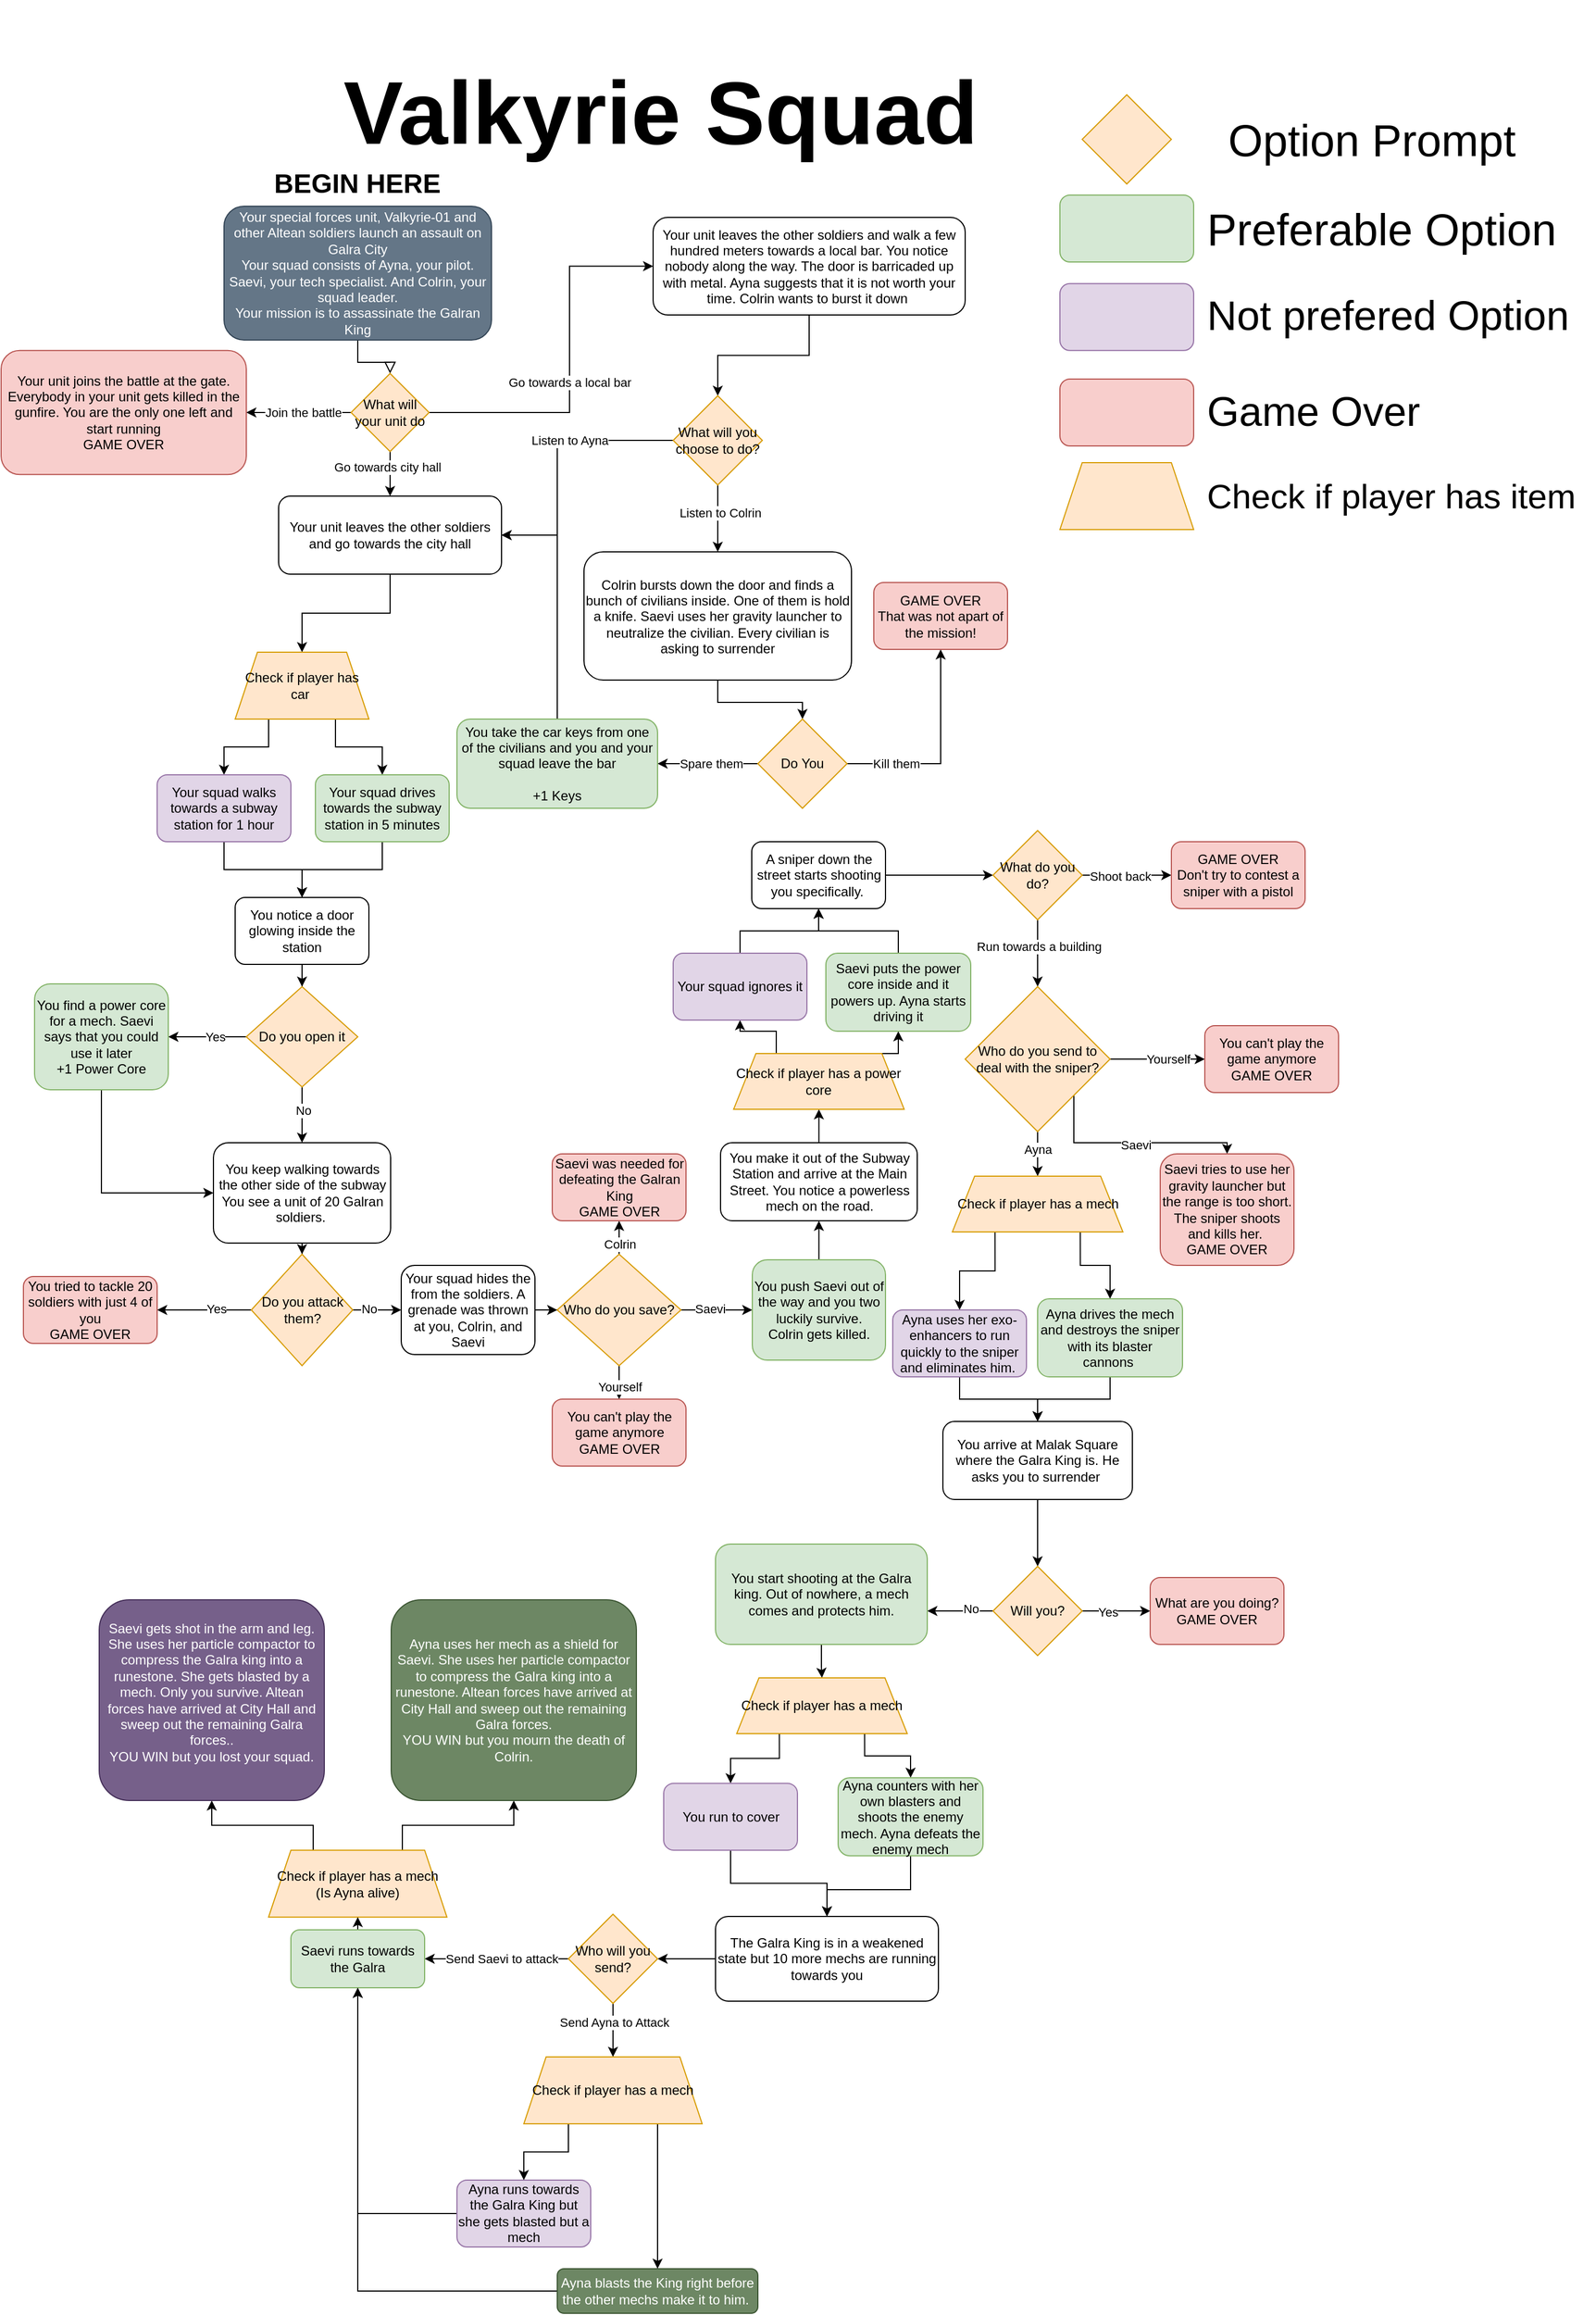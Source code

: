 <mxfile version="20.8.5" type="github">
  <diagram id="C5RBs43oDa-KdzZeNtuy" name="Page-1">
    <mxGraphModel dx="3585" dy="2015" grid="1" gridSize="10" guides="1" tooltips="1" connect="1" arrows="1" fold="1" page="1" pageScale="1" pageWidth="827" pageHeight="1169" math="0" shadow="0">
      <root>
        <mxCell id="WIyWlLk6GJQsqaUBKTNV-0" />
        <mxCell id="WIyWlLk6GJQsqaUBKTNV-1" parent="WIyWlLk6GJQsqaUBKTNV-0" />
        <mxCell id="WIyWlLk6GJQsqaUBKTNV-2" value="" style="rounded=0;html=1;jettySize=auto;orthogonalLoop=1;fontSize=11;endArrow=block;endFill=0;endSize=8;strokeWidth=1;shadow=0;labelBackgroundColor=none;edgeStyle=orthogonalEdgeStyle;entryX=0.5;entryY=0;entryDx=0;entryDy=0;fontFamily=Helvetica;" parent="WIyWlLk6GJQsqaUBKTNV-1" source="WIyWlLk6GJQsqaUBKTNV-3" target="IDLOLrMMdAUWFybHLYys-1" edge="1">
          <mxGeometry relative="1" as="geometry">
            <mxPoint x="529" y="340" as="targetPoint" />
          </mxGeometry>
        </mxCell>
        <mxCell id="WIyWlLk6GJQsqaUBKTNV-3" value="Your special forces unit, Valkyrie-01 and other Altean soldiers launch an assault on Galra City&lt;br&gt;Your squad consists of Ayna, your pilot. Saevi, your tech specialist. And Colrin, your squad leader.&lt;br&gt;Your mission is to assassinate the Galran King" style="rounded=1;whiteSpace=wrap;html=1;fontSize=12;glass=0;strokeWidth=1;shadow=0;fillColor=#647687;strokeColor=#314354;fontColor=#ffffff;fontFamily=Helvetica;" parent="WIyWlLk6GJQsqaUBKTNV-1" vertex="1">
          <mxGeometry x="420" y="190" width="240" height="120" as="geometry" />
        </mxCell>
        <mxCell id="IDLOLrMMdAUWFybHLYys-2" style="edgeStyle=orthogonalEdgeStyle;rounded=0;orthogonalLoop=1;jettySize=auto;html=1;exitX=1;exitY=0.5;exitDx=0;exitDy=0;entryX=0;entryY=0.5;entryDx=0;entryDy=0;fontFamily=Helvetica;" parent="WIyWlLk6GJQsqaUBKTNV-1" source="IDLOLrMMdAUWFybHLYys-1" target="IDLOLrMMdAUWFybHLYys-7" edge="1">
          <mxGeometry relative="1" as="geometry">
            <mxPoint x="659" y="375.143" as="targetPoint" />
            <Array as="points">
              <mxPoint x="730" y="375" />
              <mxPoint x="730" y="244" />
            </Array>
          </mxGeometry>
        </mxCell>
        <mxCell id="IDLOLrMMdAUWFybHLYys-10" value="Go towards a local bar" style="edgeLabel;html=1;align=center;verticalAlign=middle;resizable=0;points=[];fontFamily=Helvetica;" parent="IDLOLrMMdAUWFybHLYys-2" vertex="1" connectable="0">
          <mxGeometry x="0.15" relative="1" as="geometry">
            <mxPoint y="38" as="offset" />
          </mxGeometry>
        </mxCell>
        <mxCell id="IDLOLrMMdAUWFybHLYys-3" style="edgeStyle=orthogonalEdgeStyle;rounded=0;orthogonalLoop=1;jettySize=auto;html=1;exitX=0;exitY=0.5;exitDx=0;exitDy=0;entryX=1;entryY=0.5;entryDx=0;entryDy=0;fontFamily=Helvetica;" parent="WIyWlLk6GJQsqaUBKTNV-1" source="IDLOLrMMdAUWFybHLYys-1" target="IDLOLrMMdAUWFybHLYys-5" edge="1">
          <mxGeometry relative="1" as="geometry">
            <mxPoint x="489" y="375.143" as="targetPoint" />
          </mxGeometry>
        </mxCell>
        <mxCell id="IDLOLrMMdAUWFybHLYys-6" value="Join the battle" style="edgeLabel;html=1;align=center;verticalAlign=middle;resizable=0;points=[];fontFamily=Helvetica;" parent="IDLOLrMMdAUWFybHLYys-3" vertex="1" connectable="0">
          <mxGeometry x="-0.199" y="-1" relative="1" as="geometry">
            <mxPoint x="-6" y="1" as="offset" />
          </mxGeometry>
        </mxCell>
        <mxCell id="IDLOLrMMdAUWFybHLYys-4" style="edgeStyle=orthogonalEdgeStyle;rounded=0;orthogonalLoop=1;jettySize=auto;html=1;exitX=0.5;exitY=1;exitDx=0;exitDy=0;fontFamily=Helvetica;" parent="WIyWlLk6GJQsqaUBKTNV-1" source="IDLOLrMMdAUWFybHLYys-1" target="IDLOLrMMdAUWFybHLYys-12" edge="1">
          <mxGeometry relative="1" as="geometry">
            <mxPoint x="569" y="530" as="targetPoint" />
          </mxGeometry>
        </mxCell>
        <mxCell id="IDLOLrMMdAUWFybHLYys-11" value="Go towards city hall&amp;nbsp;" style="edgeLabel;html=1;align=center;verticalAlign=middle;resizable=0;points=[];fontFamily=Helvetica;" parent="IDLOLrMMdAUWFybHLYys-4" vertex="1" connectable="0">
          <mxGeometry x="-0.31" y="-1" relative="1" as="geometry">
            <mxPoint as="offset" />
          </mxGeometry>
        </mxCell>
        <mxCell id="IDLOLrMMdAUWFybHLYys-1" value="What will your unit do" style="rhombus;whiteSpace=wrap;html=1;fillColor=#ffe6cc;strokeColor=#d79b00;fontFamily=Helvetica;" parent="WIyWlLk6GJQsqaUBKTNV-1" vertex="1">
          <mxGeometry x="534" y="340" width="70" height="70" as="geometry" />
        </mxCell>
        <mxCell id="IDLOLrMMdAUWFybHLYys-5" value="Your unit joins the battle at the gate.&lt;br&gt;Everybody in your unit gets killed in the gunfire. You are the only one left and start running&lt;br&gt;GAME OVER" style="rounded=1;whiteSpace=wrap;html=1;fillColor=#f8cecc;strokeColor=#b85450;fontFamily=Helvetica;" parent="WIyWlLk6GJQsqaUBKTNV-1" vertex="1">
          <mxGeometry x="220" y="319.38" width="220" height="111.25" as="geometry" />
        </mxCell>
        <mxCell id="IDLOLrMMdAUWFybHLYys-13" style="edgeStyle=orthogonalEdgeStyle;rounded=0;orthogonalLoop=1;jettySize=auto;html=1;entryX=0.5;entryY=0;entryDx=0;entryDy=0;fontFamily=Helvetica;" parent="WIyWlLk6GJQsqaUBKTNV-1" source="IDLOLrMMdAUWFybHLYys-7" target="IDLOLrMMdAUWFybHLYys-14" edge="1">
          <mxGeometry relative="1" as="geometry">
            <mxPoint x="969" y="510" as="targetPoint" />
          </mxGeometry>
        </mxCell>
        <mxCell id="IDLOLrMMdAUWFybHLYys-7" value="&lt;div style=&quot;&quot;&gt;&lt;span style=&quot;background-color: initial;&quot;&gt;Your unit leaves the other soldiers and walk a few hundred meters towards a local bar. You notice nobody along the way. The door is barricaded up with metal. Ayna suggests that it is not worth your time. Colrin wants to burst it down&amp;nbsp;&lt;/span&gt;&lt;/div&gt;" style="rounded=1;whiteSpace=wrap;html=1;align=center;fontFamily=Helvetica;" parent="WIyWlLk6GJQsqaUBKTNV-1" vertex="1">
          <mxGeometry x="805" y="200" width="280" height="87.5" as="geometry" />
        </mxCell>
        <mxCell id="HjOibPXFbDp2mijpg2Rm-12" style="edgeStyle=orthogonalEdgeStyle;rounded=0;orthogonalLoop=1;jettySize=auto;html=1;entryX=0.5;entryY=0;entryDx=0;entryDy=0;fontFamily=Helvetica;" parent="WIyWlLk6GJQsqaUBKTNV-1" source="IDLOLrMMdAUWFybHLYys-12" target="HjOibPXFbDp2mijpg2Rm-14" edge="1">
          <mxGeometry relative="1" as="geometry">
            <mxPoint x="509" y="580" as="targetPoint" />
          </mxGeometry>
        </mxCell>
        <mxCell id="IDLOLrMMdAUWFybHLYys-12" value="Your unit leaves the other soldiers and go towards the city hall" style="rounded=1;whiteSpace=wrap;html=1;fontFamily=Helvetica;" parent="WIyWlLk6GJQsqaUBKTNV-1" vertex="1">
          <mxGeometry x="469" y="450" width="200" height="70" as="geometry" />
        </mxCell>
        <mxCell id="IDLOLrMMdAUWFybHLYys-16" style="edgeStyle=orthogonalEdgeStyle;rounded=0;orthogonalLoop=1;jettySize=auto;html=1;entryX=1;entryY=0.5;entryDx=0;entryDy=0;fontFamily=Helvetica;" parent="WIyWlLk6GJQsqaUBKTNV-1" source="IDLOLrMMdAUWFybHLYys-14" target="IDLOLrMMdAUWFybHLYys-12" edge="1">
          <mxGeometry relative="1" as="geometry">
            <Array as="points">
              <mxPoint x="719" y="400" />
              <mxPoint x="719" y="485" />
            </Array>
          </mxGeometry>
        </mxCell>
        <mxCell id="IDLOLrMMdAUWFybHLYys-17" value="Listen to Ayna" style="edgeLabel;html=1;align=center;verticalAlign=middle;resizable=0;points=[];fontFamily=Helvetica;" parent="IDLOLrMMdAUWFybHLYys-16" vertex="1" connectable="0">
          <mxGeometry x="-0.22" relative="1" as="geometry">
            <mxPoint as="offset" />
          </mxGeometry>
        </mxCell>
        <mxCell id="IDLOLrMMdAUWFybHLYys-19" style="edgeStyle=orthogonalEdgeStyle;rounded=0;orthogonalLoop=1;jettySize=auto;html=1;fontFamily=Helvetica;" parent="WIyWlLk6GJQsqaUBKTNV-1" source="IDLOLrMMdAUWFybHLYys-14" target="IDLOLrMMdAUWFybHLYys-18" edge="1">
          <mxGeometry relative="1" as="geometry" />
        </mxCell>
        <mxCell id="IDLOLrMMdAUWFybHLYys-20" value="Listen to Colrin" style="edgeLabel;html=1;align=center;verticalAlign=middle;resizable=0;points=[];fontFamily=Helvetica;" parent="IDLOLrMMdAUWFybHLYys-19" vertex="1" connectable="0">
          <mxGeometry x="-0.178" y="2" relative="1" as="geometry">
            <mxPoint as="offset" />
          </mxGeometry>
        </mxCell>
        <mxCell id="IDLOLrMMdAUWFybHLYys-14" value="What will you choose to do?" style="rhombus;whiteSpace=wrap;html=1;fillColor=#ffe6cc;strokeColor=#d79b00;fontFamily=Helvetica;" parent="WIyWlLk6GJQsqaUBKTNV-1" vertex="1">
          <mxGeometry x="823" y="360" width="80" height="80" as="geometry" />
        </mxCell>
        <mxCell id="HjOibPXFbDp2mijpg2Rm-0" style="edgeStyle=orthogonalEdgeStyle;rounded=0;orthogonalLoop=1;jettySize=auto;html=1;fontFamily=Helvetica;" parent="WIyWlLk6GJQsqaUBKTNV-1" source="IDLOLrMMdAUWFybHLYys-18" target="HjOibPXFbDp2mijpg2Rm-1" edge="1">
          <mxGeometry relative="1" as="geometry">
            <mxPoint x="863" y="680" as="targetPoint" />
            <Array as="points" />
          </mxGeometry>
        </mxCell>
        <mxCell id="IDLOLrMMdAUWFybHLYys-18" value="Colrin bursts down the door and finds a bunch of civilians inside. One of them is hold a knife. Saevi uses her gravity launcher to neutralize the civilian. Every civilian is asking to surrender" style="rounded=1;whiteSpace=wrap;html=1;fontFamily=Helvetica;" parent="WIyWlLk6GJQsqaUBKTNV-1" vertex="1">
          <mxGeometry x="743" y="500" width="240" height="115" as="geometry" />
        </mxCell>
        <mxCell id="HjOibPXFbDp2mijpg2Rm-5" value="" style="edgeStyle=orthogonalEdgeStyle;rounded=0;orthogonalLoop=1;jettySize=auto;html=1;fontFamily=Helvetica;" parent="WIyWlLk6GJQsqaUBKTNV-1" source="HjOibPXFbDp2mijpg2Rm-1" target="HjOibPXFbDp2mijpg2Rm-4" edge="1">
          <mxGeometry relative="1" as="geometry" />
        </mxCell>
        <mxCell id="HjOibPXFbDp2mijpg2Rm-6" value="Kill them" style="edgeLabel;html=1;align=center;verticalAlign=middle;resizable=0;points=[];fontFamily=Helvetica;" parent="HjOibPXFbDp2mijpg2Rm-5" vertex="1" connectable="0">
          <mxGeometry x="-0.325" y="-2" relative="1" as="geometry">
            <mxPoint x="-19" y="-2" as="offset" />
          </mxGeometry>
        </mxCell>
        <mxCell id="HjOibPXFbDp2mijpg2Rm-8" value="" style="edgeStyle=orthogonalEdgeStyle;rounded=0;orthogonalLoop=1;jettySize=auto;html=1;fontFamily=Helvetica;" parent="WIyWlLk6GJQsqaUBKTNV-1" source="HjOibPXFbDp2mijpg2Rm-1" target="HjOibPXFbDp2mijpg2Rm-7" edge="1">
          <mxGeometry relative="1" as="geometry" />
        </mxCell>
        <mxCell id="HjOibPXFbDp2mijpg2Rm-9" value="Spare them" style="edgeLabel;html=1;align=center;verticalAlign=middle;resizable=0;points=[];fontFamily=Helvetica;" parent="HjOibPXFbDp2mijpg2Rm-8" vertex="1" connectable="0">
          <mxGeometry x="0.355" y="1" relative="1" as="geometry">
            <mxPoint x="19" y="-1" as="offset" />
          </mxGeometry>
        </mxCell>
        <mxCell id="HjOibPXFbDp2mijpg2Rm-1" value="Do You" style="rhombus;whiteSpace=wrap;html=1;fillColor=#ffe6cc;strokeColor=#d79b00;fontFamily=Helvetica;" parent="WIyWlLk6GJQsqaUBKTNV-1" vertex="1">
          <mxGeometry x="899" y="650" width="80" height="80" as="geometry" />
        </mxCell>
        <mxCell id="HjOibPXFbDp2mijpg2Rm-4" value="GAME OVER&lt;br&gt;That was not apart of the mission!" style="rounded=1;whiteSpace=wrap;html=1;fillColor=#f8cecc;strokeColor=#b85450;fontFamily=Helvetica;" parent="WIyWlLk6GJQsqaUBKTNV-1" vertex="1">
          <mxGeometry x="1003" y="527.5" width="120" height="60" as="geometry" />
        </mxCell>
        <mxCell id="HjOibPXFbDp2mijpg2Rm-10" style="edgeStyle=orthogonalEdgeStyle;rounded=0;orthogonalLoop=1;jettySize=auto;html=1;entryX=1;entryY=0.5;entryDx=0;entryDy=0;fontFamily=Helvetica;" parent="WIyWlLk6GJQsqaUBKTNV-1" source="HjOibPXFbDp2mijpg2Rm-7" target="IDLOLrMMdAUWFybHLYys-12" edge="1">
          <mxGeometry relative="1" as="geometry">
            <mxPoint x="689" y="560" as="targetPoint" />
          </mxGeometry>
        </mxCell>
        <mxCell id="HjOibPXFbDp2mijpg2Rm-7" value="You take the car keys from one of the civilians and you and your squad leave the bar&lt;br&gt;&lt;br&gt;+1 Keys" style="rounded=1;whiteSpace=wrap;html=1;fillColor=#d5e8d4;strokeColor=#82b366;fontFamily=Helvetica;" parent="WIyWlLk6GJQsqaUBKTNV-1" vertex="1">
          <mxGeometry x="629" y="650" width="180" height="80" as="geometry" />
        </mxCell>
        <mxCell id="HjOibPXFbDp2mijpg2Rm-16" style="edgeStyle=orthogonalEdgeStyle;rounded=0;orthogonalLoop=1;jettySize=auto;html=1;entryX=0.5;entryY=0;entryDx=0;entryDy=0;exitX=0.75;exitY=1;exitDx=0;exitDy=0;fontFamily=Helvetica;" parent="WIyWlLk6GJQsqaUBKTNV-1" source="HjOibPXFbDp2mijpg2Rm-14" target="HjOibPXFbDp2mijpg2Rm-20" edge="1">
          <mxGeometry relative="1" as="geometry">
            <mxPoint x="600" y="610" as="targetPoint" />
          </mxGeometry>
        </mxCell>
        <mxCell id="HjOibPXFbDp2mijpg2Rm-21" style="edgeStyle=orthogonalEdgeStyle;rounded=0;orthogonalLoop=1;jettySize=auto;html=1;exitX=0.25;exitY=1;exitDx=0;exitDy=0;entryX=0.5;entryY=0;entryDx=0;entryDy=0;fontFamily=Helvetica;" parent="WIyWlLk6GJQsqaUBKTNV-1" source="HjOibPXFbDp2mijpg2Rm-14" target="HjOibPXFbDp2mijpg2Rm-19" edge="1">
          <mxGeometry relative="1" as="geometry" />
        </mxCell>
        <mxCell id="HjOibPXFbDp2mijpg2Rm-14" value="Check if player has car&amp;nbsp;" style="shape=trapezoid;perimeter=trapezoidPerimeter;whiteSpace=wrap;html=1;fixedSize=1;fillColor=#ffe6cc;strokeColor=#d79b00;fontFamily=Helvetica;" parent="WIyWlLk6GJQsqaUBKTNV-1" vertex="1">
          <mxGeometry x="430" y="590" width="120" height="60" as="geometry" />
        </mxCell>
        <mxCell id="HjOibPXFbDp2mijpg2Rm-26" style="edgeStyle=orthogonalEdgeStyle;rounded=0;orthogonalLoop=1;jettySize=auto;html=1;fontFamily=Helvetica;" parent="WIyWlLk6GJQsqaUBKTNV-1" source="HjOibPXFbDp2mijpg2Rm-19" target="HjOibPXFbDp2mijpg2Rm-22" edge="1">
          <mxGeometry relative="1" as="geometry" />
        </mxCell>
        <mxCell id="HjOibPXFbDp2mijpg2Rm-19" value="Your squad walks towards a subway station for 1 hour" style="rounded=1;whiteSpace=wrap;html=1;fillColor=#e1d5e7;strokeColor=#9673a6;fontFamily=Helvetica;" parent="WIyWlLk6GJQsqaUBKTNV-1" vertex="1">
          <mxGeometry x="360" y="700" width="120" height="60" as="geometry" />
        </mxCell>
        <mxCell id="HjOibPXFbDp2mijpg2Rm-23" style="edgeStyle=orthogonalEdgeStyle;rounded=0;orthogonalLoop=1;jettySize=auto;html=1;entryX=0.5;entryY=0;entryDx=0;entryDy=0;fontFamily=Helvetica;" parent="WIyWlLk6GJQsqaUBKTNV-1" source="HjOibPXFbDp2mijpg2Rm-20" target="HjOibPXFbDp2mijpg2Rm-22" edge="1">
          <mxGeometry relative="1" as="geometry" />
        </mxCell>
        <mxCell id="HjOibPXFbDp2mijpg2Rm-20" value="Your squad drives towards the subway station in 5 minutes" style="rounded=1;whiteSpace=wrap;html=1;fillColor=#d5e8d4;strokeColor=#82b366;fontFamily=Helvetica;" parent="WIyWlLk6GJQsqaUBKTNV-1" vertex="1">
          <mxGeometry x="502" y="700" width="120" height="60" as="geometry" />
        </mxCell>
        <mxCell id="HjOibPXFbDp2mijpg2Rm-30" style="edgeStyle=orthogonalEdgeStyle;rounded=0;orthogonalLoop=1;jettySize=auto;html=1;entryX=0.5;entryY=0;entryDx=0;entryDy=0;fontFamily=Helvetica;" parent="WIyWlLk6GJQsqaUBKTNV-1" source="HjOibPXFbDp2mijpg2Rm-22" target="HjOibPXFbDp2mijpg2Rm-29" edge="1">
          <mxGeometry relative="1" as="geometry" />
        </mxCell>
        <mxCell id="HjOibPXFbDp2mijpg2Rm-22" value="You notice a door glowing inside the station" style="rounded=1;whiteSpace=wrap;html=1;fontFamily=Helvetica;" parent="WIyWlLk6GJQsqaUBKTNV-1" vertex="1">
          <mxGeometry x="430" y="810" width="120" height="60" as="geometry" />
        </mxCell>
        <mxCell id="HjOibPXFbDp2mijpg2Rm-32" value="" style="edgeStyle=orthogonalEdgeStyle;rounded=0;orthogonalLoop=1;jettySize=auto;html=1;fontFamily=Helvetica;" parent="WIyWlLk6GJQsqaUBKTNV-1" source="HjOibPXFbDp2mijpg2Rm-29" target="HjOibPXFbDp2mijpg2Rm-31" edge="1">
          <mxGeometry relative="1" as="geometry" />
        </mxCell>
        <mxCell id="HjOibPXFbDp2mijpg2Rm-36" value="Yes" style="edgeLabel;html=1;align=center;verticalAlign=middle;resizable=0;points=[];fontFamily=Helvetica;" parent="HjOibPXFbDp2mijpg2Rm-32" vertex="1" connectable="0">
          <mxGeometry x="-0.182" relative="1" as="geometry">
            <mxPoint as="offset" />
          </mxGeometry>
        </mxCell>
        <mxCell id="HjOibPXFbDp2mijpg2Rm-34" value="" style="edgeStyle=orthogonalEdgeStyle;rounded=0;orthogonalLoop=1;jettySize=auto;html=1;fontFamily=Helvetica;" parent="WIyWlLk6GJQsqaUBKTNV-1" source="HjOibPXFbDp2mijpg2Rm-29" target="HjOibPXFbDp2mijpg2Rm-33" edge="1">
          <mxGeometry relative="1" as="geometry" />
        </mxCell>
        <mxCell id="HjOibPXFbDp2mijpg2Rm-35" value="No" style="edgeLabel;html=1;align=center;verticalAlign=middle;resizable=0;points=[];fontFamily=Helvetica;" parent="HjOibPXFbDp2mijpg2Rm-34" vertex="1" connectable="0">
          <mxGeometry x="-0.171" y="1" relative="1" as="geometry">
            <mxPoint as="offset" />
          </mxGeometry>
        </mxCell>
        <mxCell id="HjOibPXFbDp2mijpg2Rm-29" value="Do you open it" style="rhombus;whiteSpace=wrap;html=1;fillColor=#ffe6cc;strokeColor=#d79b00;fontFamily=Helvetica;" parent="WIyWlLk6GJQsqaUBKTNV-1" vertex="1">
          <mxGeometry x="440" y="890" width="100" height="90" as="geometry" />
        </mxCell>
        <mxCell id="HjOibPXFbDp2mijpg2Rm-38" style="edgeStyle=orthogonalEdgeStyle;rounded=0;orthogonalLoop=1;jettySize=auto;html=1;exitX=0.5;exitY=1;exitDx=0;exitDy=0;entryX=0;entryY=0.5;entryDx=0;entryDy=0;fontFamily=Helvetica;" parent="WIyWlLk6GJQsqaUBKTNV-1" source="HjOibPXFbDp2mijpg2Rm-31" target="HjOibPXFbDp2mijpg2Rm-33" edge="1">
          <mxGeometry relative="1" as="geometry" />
        </mxCell>
        <mxCell id="HjOibPXFbDp2mijpg2Rm-31" value="You find a power core for a mech. Saevi says that you could use it later&lt;br&gt;+1 Power Core" style="rounded=1;whiteSpace=wrap;html=1;fillColor=#d5e8d4;strokeColor=#82b366;fontFamily=Helvetica;" parent="WIyWlLk6GJQsqaUBKTNV-1" vertex="1">
          <mxGeometry x="250" y="887.5" width="120" height="95" as="geometry" />
        </mxCell>
        <mxCell id="HjOibPXFbDp2mijpg2Rm-41" style="edgeStyle=orthogonalEdgeStyle;rounded=0;orthogonalLoop=1;jettySize=auto;html=1;fontFamily=Helvetica;" parent="WIyWlLk6GJQsqaUBKTNV-1" source="HjOibPXFbDp2mijpg2Rm-33" target="HjOibPXFbDp2mijpg2Rm-40" edge="1">
          <mxGeometry relative="1" as="geometry" />
        </mxCell>
        <mxCell id="HjOibPXFbDp2mijpg2Rm-33" value="You keep walking towards the other side of the subway&lt;br&gt;You see a unit of 20 Galran soldiers.&amp;nbsp;" style="rounded=1;whiteSpace=wrap;html=1;fontFamily=Helvetica;" parent="WIyWlLk6GJQsqaUBKTNV-1" vertex="1">
          <mxGeometry x="410.5" y="1030" width="159" height="90" as="geometry" />
        </mxCell>
        <mxCell id="HjOibPXFbDp2mijpg2Rm-44" style="edgeStyle=orthogonalEdgeStyle;rounded=0;orthogonalLoop=1;jettySize=auto;html=1;exitX=0;exitY=0.5;exitDx=0;exitDy=0;entryX=1;entryY=0.5;entryDx=0;entryDy=0;fontFamily=Helvetica;" parent="WIyWlLk6GJQsqaUBKTNV-1" source="HjOibPXFbDp2mijpg2Rm-40" target="HjOibPXFbDp2mijpg2Rm-43" edge="1">
          <mxGeometry relative="1" as="geometry" />
        </mxCell>
        <mxCell id="HjOibPXFbDp2mijpg2Rm-49" value="Yes" style="edgeLabel;html=1;align=center;verticalAlign=middle;resizable=0;points=[];fontFamily=Helvetica;" parent="HjOibPXFbDp2mijpg2Rm-44" vertex="1" connectable="0">
          <mxGeometry x="-0.25" y="-1" relative="1" as="geometry">
            <mxPoint as="offset" />
          </mxGeometry>
        </mxCell>
        <mxCell id="HjOibPXFbDp2mijpg2Rm-52" style="edgeStyle=orthogonalEdgeStyle;rounded=0;orthogonalLoop=1;jettySize=auto;html=1;exitX=1;exitY=0.5;exitDx=0;exitDy=0;entryX=0;entryY=0.5;entryDx=0;entryDy=0;fontFamily=Helvetica;" parent="WIyWlLk6GJQsqaUBKTNV-1" source="HjOibPXFbDp2mijpg2Rm-40" target="HjOibPXFbDp2mijpg2Rm-45" edge="1">
          <mxGeometry relative="1" as="geometry" />
        </mxCell>
        <mxCell id="HjOibPXFbDp2mijpg2Rm-53" value="No" style="edgeLabel;html=1;align=center;verticalAlign=middle;resizable=0;points=[];fontFamily=Helvetica;" parent="HjOibPXFbDp2mijpg2Rm-52" vertex="1" connectable="0">
          <mxGeometry x="-0.338" y="1" relative="1" as="geometry">
            <mxPoint as="offset" />
          </mxGeometry>
        </mxCell>
        <mxCell id="HjOibPXFbDp2mijpg2Rm-40" value="Do you attack them?" style="rhombus;whiteSpace=wrap;html=1;fillColor=#ffe6cc;strokeColor=#d79b00;fontFamily=Helvetica;" parent="WIyWlLk6GJQsqaUBKTNV-1" vertex="1">
          <mxGeometry x="444.5" y="1130" width="91" height="100" as="geometry" />
        </mxCell>
        <mxCell id="HjOibPXFbDp2mijpg2Rm-43" value="You tried to tackle 20 soldiers with just 4 of you&lt;br&gt;GAME OVER" style="rounded=1;whiteSpace=wrap;html=1;fillColor=#f8cecc;strokeColor=#b85450;fontFamily=Helvetica;" parent="WIyWlLk6GJQsqaUBKTNV-1" vertex="1">
          <mxGeometry x="240" y="1150" width="120" height="60" as="geometry" />
        </mxCell>
        <mxCell id="HjOibPXFbDp2mijpg2Rm-55" style="edgeStyle=orthogonalEdgeStyle;rounded=0;orthogonalLoop=1;jettySize=auto;html=1;entryX=0;entryY=0.5;entryDx=0;entryDy=0;fontFamily=Helvetica;" parent="WIyWlLk6GJQsqaUBKTNV-1" source="HjOibPXFbDp2mijpg2Rm-45" target="HjOibPXFbDp2mijpg2Rm-54" edge="1">
          <mxGeometry relative="1" as="geometry" />
        </mxCell>
        <mxCell id="HjOibPXFbDp2mijpg2Rm-45" value="Your squad hides the from the soldiers. A grenade was thrown at you, Colrin, and Saevi" style="rounded=1;whiteSpace=wrap;html=1;fontFamily=Helvetica;" parent="WIyWlLk6GJQsqaUBKTNV-1" vertex="1">
          <mxGeometry x="579" y="1140" width="120" height="80" as="geometry" />
        </mxCell>
        <mxCell id="HjOibPXFbDp2mijpg2Rm-57" value="" style="edgeStyle=orthogonalEdgeStyle;rounded=0;orthogonalLoop=1;jettySize=auto;html=1;fontFamily=Helvetica;" parent="WIyWlLk6GJQsqaUBKTNV-1" source="HjOibPXFbDp2mijpg2Rm-54" target="HjOibPXFbDp2mijpg2Rm-56" edge="1">
          <mxGeometry relative="1" as="geometry" />
        </mxCell>
        <mxCell id="HjOibPXFbDp2mijpg2Rm-63" value="Colrin" style="edgeLabel;html=1;align=center;verticalAlign=middle;resizable=0;points=[];fontFamily=Helvetica;" parent="HjOibPXFbDp2mijpg2Rm-57" vertex="1" connectable="0">
          <mxGeometry x="-0.181" relative="1" as="geometry">
            <mxPoint y="10" as="offset" />
          </mxGeometry>
        </mxCell>
        <mxCell id="HjOibPXFbDp2mijpg2Rm-59" value="" style="edgeStyle=orthogonalEdgeStyle;rounded=0;orthogonalLoop=1;jettySize=auto;html=1;fontFamily=Helvetica;" parent="WIyWlLk6GJQsqaUBKTNV-1" source="HjOibPXFbDp2mijpg2Rm-54" target="HjOibPXFbDp2mijpg2Rm-58" edge="1">
          <mxGeometry relative="1" as="geometry" />
        </mxCell>
        <mxCell id="HjOibPXFbDp2mijpg2Rm-64" value="Saevi" style="edgeLabel;html=1;align=center;verticalAlign=middle;resizable=0;points=[];fontFamily=Helvetica;" parent="HjOibPXFbDp2mijpg2Rm-59" vertex="1" connectable="0">
          <mxGeometry x="-0.207" y="1" relative="1" as="geometry">
            <mxPoint as="offset" />
          </mxGeometry>
        </mxCell>
        <mxCell id="HjOibPXFbDp2mijpg2Rm-61" value="" style="edgeStyle=orthogonalEdgeStyle;rounded=0;orthogonalLoop=1;jettySize=auto;html=1;fontFamily=Helvetica;" parent="WIyWlLk6GJQsqaUBKTNV-1" source="HjOibPXFbDp2mijpg2Rm-54" target="HjOibPXFbDp2mijpg2Rm-60" edge="1">
          <mxGeometry relative="1" as="geometry" />
        </mxCell>
        <mxCell id="HjOibPXFbDp2mijpg2Rm-62" value="Yourself" style="edgeLabel;html=1;align=center;verticalAlign=middle;resizable=0;points=[];fontFamily=Helvetica;" parent="HjOibPXFbDp2mijpg2Rm-61" vertex="1" connectable="0">
          <mxGeometry x="-0.135" relative="1" as="geometry">
            <mxPoint as="offset" />
          </mxGeometry>
        </mxCell>
        <mxCell id="HjOibPXFbDp2mijpg2Rm-54" value="Who do you save?" style="rhombus;whiteSpace=wrap;html=1;fillColor=#ffe6cc;strokeColor=#d79b00;fontFamily=Helvetica;" parent="WIyWlLk6GJQsqaUBKTNV-1" vertex="1">
          <mxGeometry x="719" y="1130" width="111" height="100" as="geometry" />
        </mxCell>
        <mxCell id="HjOibPXFbDp2mijpg2Rm-56" value="Saevi was needed for defeating the Galran King&lt;br&gt;GAME OVER" style="rounded=1;whiteSpace=wrap;html=1;fillColor=#f8cecc;strokeColor=#b85450;fontFamily=Helvetica;" parent="WIyWlLk6GJQsqaUBKTNV-1" vertex="1">
          <mxGeometry x="714.5" y="1040" width="120" height="60" as="geometry" />
        </mxCell>
        <mxCell id="HjOibPXFbDp2mijpg2Rm-67" value="" style="edgeStyle=orthogonalEdgeStyle;rounded=0;orthogonalLoop=1;jettySize=auto;html=1;fontFamily=Helvetica;" parent="WIyWlLk6GJQsqaUBKTNV-1" source="HjOibPXFbDp2mijpg2Rm-58" target="HjOibPXFbDp2mijpg2Rm-66" edge="1">
          <mxGeometry relative="1" as="geometry" />
        </mxCell>
        <mxCell id="HjOibPXFbDp2mijpg2Rm-58" value="You push Saevi out of the way and you two luckily survive.&lt;br&gt;Colrin gets killed." style="rounded=1;whiteSpace=wrap;html=1;fillColor=#d5e8d4;strokeColor=#82b366;fontFamily=Helvetica;" parent="WIyWlLk6GJQsqaUBKTNV-1" vertex="1">
          <mxGeometry x="894" y="1135" width="119.5" height="90" as="geometry" />
        </mxCell>
        <mxCell id="HjOibPXFbDp2mijpg2Rm-60" value="You can&#39;t play the game anymore&lt;br&gt;GAME OVER" style="rounded=1;whiteSpace=wrap;html=1;fillColor=#f8cecc;strokeColor=#b85450;fontFamily=Helvetica;" parent="WIyWlLk6GJQsqaUBKTNV-1" vertex="1">
          <mxGeometry x="714.5" y="1260" width="120" height="60" as="geometry" />
        </mxCell>
        <mxCell id="HjOibPXFbDp2mijpg2Rm-69" value="" style="edgeStyle=orthogonalEdgeStyle;rounded=0;orthogonalLoop=1;jettySize=auto;html=1;entryX=0.5;entryY=1;entryDx=0;entryDy=0;fontFamily=Helvetica;" parent="WIyWlLk6GJQsqaUBKTNV-1" source="HjOibPXFbDp2mijpg2Rm-66" target="HjOibPXFbDp2mijpg2Rm-70" edge="1">
          <mxGeometry relative="1" as="geometry">
            <mxPoint x="953.5" y="960" as="targetPoint" />
          </mxGeometry>
        </mxCell>
        <mxCell id="HjOibPXFbDp2mijpg2Rm-66" value="You make it out of the Subway Station and arrive at the Main Street. You notice a powerless mech on the road." style="whiteSpace=wrap;html=1;rounded=1;fontFamily=Helvetica;" parent="WIyWlLk6GJQsqaUBKTNV-1" vertex="1">
          <mxGeometry x="865.5" y="1030" width="176.5" height="70" as="geometry" />
        </mxCell>
        <mxCell id="HjOibPXFbDp2mijpg2Rm-73" style="edgeStyle=orthogonalEdgeStyle;rounded=0;orthogonalLoop=1;jettySize=auto;html=1;exitX=0.25;exitY=0;exitDx=0;exitDy=0;entryX=0.5;entryY=1;entryDx=0;entryDy=0;fontFamily=Helvetica;" parent="WIyWlLk6GJQsqaUBKTNV-1" source="HjOibPXFbDp2mijpg2Rm-70" target="HjOibPXFbDp2mijpg2Rm-71" edge="1">
          <mxGeometry relative="1" as="geometry" />
        </mxCell>
        <mxCell id="HjOibPXFbDp2mijpg2Rm-74" style="edgeStyle=orthogonalEdgeStyle;rounded=0;orthogonalLoop=1;jettySize=auto;html=1;exitX=0.75;exitY=0;exitDx=0;exitDy=0;entryX=0.5;entryY=1;entryDx=0;entryDy=0;fontFamily=Helvetica;" parent="WIyWlLk6GJQsqaUBKTNV-1" source="HjOibPXFbDp2mijpg2Rm-70" target="HjOibPXFbDp2mijpg2Rm-72" edge="1">
          <mxGeometry relative="1" as="geometry" />
        </mxCell>
        <mxCell id="HjOibPXFbDp2mijpg2Rm-70" value="Check if player has a power core" style="shape=trapezoid;perimeter=trapezoidPerimeter;whiteSpace=wrap;html=1;fixedSize=1;fillColor=#ffe6cc;strokeColor=#d79b00;fontFamily=Helvetica;" parent="WIyWlLk6GJQsqaUBKTNV-1" vertex="1">
          <mxGeometry x="877.25" y="950" width="153" height="50" as="geometry" />
        </mxCell>
        <mxCell id="HjOibPXFbDp2mijpg2Rm-77" style="edgeStyle=orthogonalEdgeStyle;rounded=0;orthogonalLoop=1;jettySize=auto;html=1;exitX=0.5;exitY=0;exitDx=0;exitDy=0;entryX=0.5;entryY=1;entryDx=0;entryDy=0;fontFamily=Helvetica;" parent="WIyWlLk6GJQsqaUBKTNV-1" source="HjOibPXFbDp2mijpg2Rm-71" target="HjOibPXFbDp2mijpg2Rm-75" edge="1">
          <mxGeometry relative="1" as="geometry" />
        </mxCell>
        <mxCell id="HjOibPXFbDp2mijpg2Rm-71" value="Your squad ignores it" style="rounded=1;whiteSpace=wrap;html=1;fillColor=#e1d5e7;strokeColor=#9673a6;fontFamily=Helvetica;" parent="WIyWlLk6GJQsqaUBKTNV-1" vertex="1">
          <mxGeometry x="823" y="860" width="120" height="60" as="geometry" />
        </mxCell>
        <mxCell id="HjOibPXFbDp2mijpg2Rm-76" style="edgeStyle=orthogonalEdgeStyle;rounded=0;orthogonalLoop=1;jettySize=auto;html=1;exitX=0.5;exitY=0;exitDx=0;exitDy=0;fontFamily=Helvetica;" parent="WIyWlLk6GJQsqaUBKTNV-1" source="HjOibPXFbDp2mijpg2Rm-72" target="HjOibPXFbDp2mijpg2Rm-75" edge="1">
          <mxGeometry relative="1" as="geometry" />
        </mxCell>
        <mxCell id="HjOibPXFbDp2mijpg2Rm-72" value="Saevi puts the power core inside and it powers up. Ayna starts driving it" style="rounded=1;whiteSpace=wrap;html=1;fillColor=#d5e8d4;strokeColor=#82b366;fontFamily=Helvetica;" parent="WIyWlLk6GJQsqaUBKTNV-1" vertex="1">
          <mxGeometry x="960" y="860" width="130" height="70" as="geometry" />
        </mxCell>
        <mxCell id="HjOibPXFbDp2mijpg2Rm-78" style="edgeStyle=orthogonalEdgeStyle;rounded=0;orthogonalLoop=1;jettySize=auto;html=1;entryX=0;entryY=0.5;entryDx=0;entryDy=0;fontFamily=Helvetica;" parent="WIyWlLk6GJQsqaUBKTNV-1" source="HjOibPXFbDp2mijpg2Rm-75" target="HjOibPXFbDp2mijpg2Rm-79" edge="1">
          <mxGeometry relative="1" as="geometry">
            <mxPoint x="1100" y="790" as="targetPoint" />
          </mxGeometry>
        </mxCell>
        <mxCell id="HjOibPXFbDp2mijpg2Rm-75" value="A sniper down the street starts shooting you specifically.&amp;nbsp;" style="rounded=1;whiteSpace=wrap;html=1;fontFamily=Helvetica;" parent="WIyWlLk6GJQsqaUBKTNV-1" vertex="1">
          <mxGeometry x="893.5" y="760" width="120" height="60" as="geometry" />
        </mxCell>
        <mxCell id="HjOibPXFbDp2mijpg2Rm-84" value="" style="edgeStyle=orthogonalEdgeStyle;rounded=0;orthogonalLoop=1;jettySize=auto;html=1;entryX=0.5;entryY=0;entryDx=0;entryDy=0;fontFamily=Helvetica;" parent="WIyWlLk6GJQsqaUBKTNV-1" source="HjOibPXFbDp2mijpg2Rm-79" target="HjOibPXFbDp2mijpg2Rm-86" edge="1">
          <mxGeometry relative="1" as="geometry">
            <mxPoint x="1280.03" y="870" as="targetPoint" />
          </mxGeometry>
        </mxCell>
        <mxCell id="HjOibPXFbDp2mijpg2Rm-85" value="Run towards a building" style="edgeLabel;html=1;align=center;verticalAlign=middle;resizable=0;points=[];fontFamily=Helvetica;" parent="HjOibPXFbDp2mijpg2Rm-84" vertex="1" connectable="0">
          <mxGeometry x="-0.203" y="1" relative="1" as="geometry">
            <mxPoint as="offset" />
          </mxGeometry>
        </mxCell>
        <mxCell id="A1LN6JyQG2l_o0y0gba7-11" style="edgeStyle=orthogonalEdgeStyle;rounded=0;orthogonalLoop=1;jettySize=auto;html=1;exitX=1;exitY=0.5;exitDx=0;exitDy=0;fontFamily=Helvetica;" parent="WIyWlLk6GJQsqaUBKTNV-1" source="HjOibPXFbDp2mijpg2Rm-79" target="HjOibPXFbDp2mijpg2Rm-80" edge="1">
          <mxGeometry relative="1" as="geometry" />
        </mxCell>
        <mxCell id="A1LN6JyQG2l_o0y0gba7-12" value="Shoot back" style="edgeLabel;html=1;align=center;verticalAlign=middle;resizable=0;points=[];fontFamily=Helvetica;" parent="A1LN6JyQG2l_o0y0gba7-11" vertex="1" connectable="0">
          <mxGeometry x="-0.153" y="-1" relative="1" as="geometry">
            <mxPoint as="offset" />
          </mxGeometry>
        </mxCell>
        <mxCell id="HjOibPXFbDp2mijpg2Rm-79" value="What do you do?" style="rhombus;whiteSpace=wrap;html=1;fillColor=#ffe6cc;strokeColor=#d79b00;fontFamily=Helvetica;" parent="WIyWlLk6GJQsqaUBKTNV-1" vertex="1">
          <mxGeometry x="1110" y="750" width="80" height="80" as="geometry" />
        </mxCell>
        <mxCell id="HjOibPXFbDp2mijpg2Rm-80" value="GAME OVER&lt;br&gt;Don&#39;t try to contest a sniper with a pistol" style="rounded=1;whiteSpace=wrap;html=1;fillColor=#f8cecc;strokeColor=#b85450;fontFamily=Helvetica;" parent="WIyWlLk6GJQsqaUBKTNV-1" vertex="1">
          <mxGeometry x="1270" y="760" width="120" height="60" as="geometry" />
        </mxCell>
        <mxCell id="HjOibPXFbDp2mijpg2Rm-88" value="" style="edgeStyle=orthogonalEdgeStyle;rounded=0;orthogonalLoop=1;jettySize=auto;html=1;fontFamily=Helvetica;" parent="WIyWlLk6GJQsqaUBKTNV-1" source="HjOibPXFbDp2mijpg2Rm-86" target="HjOibPXFbDp2mijpg2Rm-87" edge="1">
          <mxGeometry relative="1" as="geometry" />
        </mxCell>
        <mxCell id="HjOibPXFbDp2mijpg2Rm-94" value="Yourself" style="edgeLabel;html=1;align=center;verticalAlign=middle;resizable=0;points=[];fontFamily=Helvetica;" parent="HjOibPXFbDp2mijpg2Rm-88" vertex="1" connectable="0">
          <mxGeometry x="0.217" relative="1" as="geometry">
            <mxPoint as="offset" />
          </mxGeometry>
        </mxCell>
        <mxCell id="HjOibPXFbDp2mijpg2Rm-90" value="" style="edgeStyle=orthogonalEdgeStyle;rounded=0;orthogonalLoop=1;jettySize=auto;html=1;entryX=0.5;entryY=0;entryDx=0;entryDy=0;fontFamily=Helvetica;" parent="WIyWlLk6GJQsqaUBKTNV-1" source="HjOibPXFbDp2mijpg2Rm-86" target="HjOibPXFbDp2mijpg2Rm-110" edge="1">
          <mxGeometry relative="1" as="geometry">
            <Array as="points" />
          </mxGeometry>
        </mxCell>
        <mxCell id="HjOibPXFbDp2mijpg2Rm-95" value="Ayna" style="edgeLabel;html=1;align=center;verticalAlign=middle;resizable=0;points=[];fontFamily=Helvetica;" parent="HjOibPXFbDp2mijpg2Rm-90" vertex="1" connectable="0">
          <mxGeometry x="-0.223" relative="1" as="geometry">
            <mxPoint as="offset" />
          </mxGeometry>
        </mxCell>
        <mxCell id="HjOibPXFbDp2mijpg2Rm-91" style="edgeStyle=orthogonalEdgeStyle;rounded=0;orthogonalLoop=1;jettySize=auto;html=1;exitX=1;exitY=1;exitDx=0;exitDy=0;entryX=0.5;entryY=0;entryDx=0;entryDy=0;fontFamily=Helvetica;" parent="WIyWlLk6GJQsqaUBKTNV-1" source="HjOibPXFbDp2mijpg2Rm-86" target="HjOibPXFbDp2mijpg2Rm-92" edge="1">
          <mxGeometry relative="1" as="geometry">
            <mxPoint x="1270" y="1070" as="targetPoint" />
            <Array as="points">
              <mxPoint x="1183" y="1030" />
              <mxPoint x="1320" y="1030" />
            </Array>
          </mxGeometry>
        </mxCell>
        <mxCell id="HjOibPXFbDp2mijpg2Rm-93" value="Saevi&lt;br&gt;" style="edgeLabel;html=1;align=center;verticalAlign=middle;resizable=0;points=[];fontFamily=Helvetica;" parent="HjOibPXFbDp2mijpg2Rm-91" vertex="1" connectable="0">
          <mxGeometry x="0.026" y="-2" relative="1" as="geometry">
            <mxPoint as="offset" />
          </mxGeometry>
        </mxCell>
        <mxCell id="HjOibPXFbDp2mijpg2Rm-86" value="Who do you send to deal with the sniper?" style="rhombus;whiteSpace=wrap;html=1;fillColor=#ffe6cc;strokeColor=#d79b00;fontFamily=Helvetica;" parent="WIyWlLk6GJQsqaUBKTNV-1" vertex="1">
          <mxGeometry x="1085" y="890" width="130" height="130" as="geometry" />
        </mxCell>
        <mxCell id="HjOibPXFbDp2mijpg2Rm-87" value="You can&#39;t play the game anymore&lt;br style=&quot;border-color: var(--border-color);&quot;&gt;GAME OVER" style="rounded=1;whiteSpace=wrap;html=1;fillColor=#f8cecc;strokeColor=#b85450;fontFamily=Helvetica;" parent="WIyWlLk6GJQsqaUBKTNV-1" vertex="1">
          <mxGeometry x="1300" y="925" width="120" height="60" as="geometry" />
        </mxCell>
        <mxCell id="HjOibPXFbDp2mijpg2Rm-100" style="edgeStyle=orthogonalEdgeStyle;rounded=0;orthogonalLoop=1;jettySize=auto;html=1;fontFamily=Helvetica;" parent="WIyWlLk6GJQsqaUBKTNV-1" source="HjOibPXFbDp2mijpg2Rm-89" target="HjOibPXFbDp2mijpg2Rm-99" edge="1">
          <mxGeometry relative="1" as="geometry" />
        </mxCell>
        <mxCell id="HjOibPXFbDp2mijpg2Rm-89" value="You arrive at Malak Square where the Galra King is. He asks you to surrender&amp;nbsp;" style="rounded=1;whiteSpace=wrap;html=1;fontFamily=Helvetica;" parent="WIyWlLk6GJQsqaUBKTNV-1" vertex="1">
          <mxGeometry x="1065" y="1280" width="170" height="70" as="geometry" />
        </mxCell>
        <mxCell id="HjOibPXFbDp2mijpg2Rm-92" value="Saevi tries to use her gravity launcher but the range is too short. The sniper shoots and kills her.&amp;nbsp;&lt;br&gt;GAME OVER" style="rounded=1;whiteSpace=wrap;html=1;fillColor=#f8cecc;strokeColor=#b85450;fontFamily=Helvetica;" parent="WIyWlLk6GJQsqaUBKTNV-1" vertex="1">
          <mxGeometry x="1260" y="1040" width="120" height="100" as="geometry" />
        </mxCell>
        <mxCell id="HjOibPXFbDp2mijpg2Rm-102" value="" style="edgeStyle=orthogonalEdgeStyle;rounded=0;orthogonalLoop=1;jettySize=auto;html=1;fontFamily=Helvetica;" parent="WIyWlLk6GJQsqaUBKTNV-1" source="HjOibPXFbDp2mijpg2Rm-99" target="HjOibPXFbDp2mijpg2Rm-101" edge="1">
          <mxGeometry relative="1" as="geometry" />
        </mxCell>
        <mxCell id="HjOibPXFbDp2mijpg2Rm-107" value="Yes" style="edgeLabel;html=1;align=center;verticalAlign=middle;resizable=0;points=[];fontFamily=Helvetica;" parent="HjOibPXFbDp2mijpg2Rm-102" vertex="1" connectable="0">
          <mxGeometry x="-0.243" y="-1" relative="1" as="geometry">
            <mxPoint as="offset" />
          </mxGeometry>
        </mxCell>
        <mxCell id="HjOibPXFbDp2mijpg2Rm-104" value="" style="edgeStyle=orthogonalEdgeStyle;rounded=0;orthogonalLoop=1;jettySize=auto;html=1;fontFamily=Helvetica;" parent="WIyWlLk6GJQsqaUBKTNV-1" source="HjOibPXFbDp2mijpg2Rm-99" target="HjOibPXFbDp2mijpg2Rm-103" edge="1">
          <mxGeometry relative="1" as="geometry">
            <Array as="points">
              <mxPoint x="1081" y="1450" />
              <mxPoint x="1081" y="1450" />
            </Array>
          </mxGeometry>
        </mxCell>
        <mxCell id="HjOibPXFbDp2mijpg2Rm-105" value="No" style="edgeLabel;html=1;align=center;verticalAlign=middle;resizable=0;points=[];fontFamily=Helvetica;" parent="HjOibPXFbDp2mijpg2Rm-104" vertex="1" connectable="0">
          <mxGeometry x="-0.309" y="-2" relative="1" as="geometry">
            <mxPoint as="offset" />
          </mxGeometry>
        </mxCell>
        <mxCell id="HjOibPXFbDp2mijpg2Rm-99" value="Will you?" style="rhombus;whiteSpace=wrap;html=1;fillColor=#ffe6cc;strokeColor=#d79b00;fontFamily=Helvetica;" parent="WIyWlLk6GJQsqaUBKTNV-1" vertex="1">
          <mxGeometry x="1110" y="1410" width="80" height="80" as="geometry" />
        </mxCell>
        <mxCell id="HjOibPXFbDp2mijpg2Rm-101" value="What are you doing? GAME OVER" style="rounded=1;whiteSpace=wrap;html=1;fillColor=#f8cecc;strokeColor=#b85450;fontFamily=Helvetica;" parent="WIyWlLk6GJQsqaUBKTNV-1" vertex="1">
          <mxGeometry x="1251" y="1420" width="120" height="60" as="geometry" />
        </mxCell>
        <mxCell id="HjOibPXFbDp2mijpg2Rm-127" style="edgeStyle=orthogonalEdgeStyle;rounded=0;orthogonalLoop=1;jettySize=auto;html=1;entryX=0.5;entryY=0;entryDx=0;entryDy=0;fontFamily=Helvetica;" parent="WIyWlLk6GJQsqaUBKTNV-1" source="HjOibPXFbDp2mijpg2Rm-103" target="HjOibPXFbDp2mijpg2Rm-119" edge="1">
          <mxGeometry relative="1" as="geometry" />
        </mxCell>
        <mxCell id="HjOibPXFbDp2mijpg2Rm-103" value="You start shooting at the Galra king. Out of nowhere, a mech comes and protects him." style="rounded=1;whiteSpace=wrap;html=1;fillColor=#d5e8d4;strokeColor=#82b366;fontFamily=Helvetica;" parent="WIyWlLk6GJQsqaUBKTNV-1" vertex="1">
          <mxGeometry x="861" y="1390" width="190" height="90" as="geometry" />
        </mxCell>
        <mxCell id="U01SwzNIkSzo2c7879mg-4" style="edgeStyle=orthogonalEdgeStyle;rounded=0;orthogonalLoop=1;jettySize=auto;html=1;exitX=0.25;exitY=1;exitDx=0;exitDy=0;fontFamily=Helvetica;" edge="1" parent="WIyWlLk6GJQsqaUBKTNV-1" source="HjOibPXFbDp2mijpg2Rm-110" target="HjOibPXFbDp2mijpg2Rm-111">
          <mxGeometry relative="1" as="geometry" />
        </mxCell>
        <mxCell id="U01SwzNIkSzo2c7879mg-5" style="edgeStyle=orthogonalEdgeStyle;rounded=0;orthogonalLoop=1;jettySize=auto;html=1;exitX=0.75;exitY=1;exitDx=0;exitDy=0;fontFamily=Helvetica;" edge="1" parent="WIyWlLk6GJQsqaUBKTNV-1" source="HjOibPXFbDp2mijpg2Rm-110" target="HjOibPXFbDp2mijpg2Rm-112">
          <mxGeometry relative="1" as="geometry" />
        </mxCell>
        <mxCell id="HjOibPXFbDp2mijpg2Rm-110" value="Check if player has a mech" style="shape=trapezoid;perimeter=trapezoidPerimeter;whiteSpace=wrap;html=1;fixedSize=1;fillColor=#ffe6cc;strokeColor=#d79b00;fontFamily=Helvetica;" parent="WIyWlLk6GJQsqaUBKTNV-1" vertex="1">
          <mxGeometry x="1073.5" y="1060" width="153" height="50" as="geometry" />
        </mxCell>
        <mxCell id="HjOibPXFbDp2mijpg2Rm-115" style="edgeStyle=orthogonalEdgeStyle;rounded=0;orthogonalLoop=1;jettySize=auto;html=1;entryX=0.5;entryY=0;entryDx=0;entryDy=0;fontFamily=Helvetica;" parent="WIyWlLk6GJQsqaUBKTNV-1" source="HjOibPXFbDp2mijpg2Rm-111" target="HjOibPXFbDp2mijpg2Rm-89" edge="1">
          <mxGeometry relative="1" as="geometry" />
        </mxCell>
        <mxCell id="HjOibPXFbDp2mijpg2Rm-111" value="Ayna uses her exo-enhancers to run quickly to the sniper and eliminates him.&amp;nbsp;" style="rounded=1;whiteSpace=wrap;html=1;fillColor=#e1d5e7;strokeColor=#9673a6;fontFamily=Helvetica;" parent="WIyWlLk6GJQsqaUBKTNV-1" vertex="1">
          <mxGeometry x="1020" y="1180" width="120" height="60" as="geometry" />
        </mxCell>
        <mxCell id="HjOibPXFbDp2mijpg2Rm-116" style="edgeStyle=orthogonalEdgeStyle;rounded=0;orthogonalLoop=1;jettySize=auto;html=1;entryX=0.5;entryY=0;entryDx=0;entryDy=0;fontFamily=Helvetica;" parent="WIyWlLk6GJQsqaUBKTNV-1" source="HjOibPXFbDp2mijpg2Rm-112" target="HjOibPXFbDp2mijpg2Rm-89" edge="1">
          <mxGeometry relative="1" as="geometry" />
        </mxCell>
        <mxCell id="HjOibPXFbDp2mijpg2Rm-112" value="Ayna drives the mech and destroys the sniper with its blaster cannons&amp;nbsp;" style="rounded=1;whiteSpace=wrap;html=1;fillColor=#d5e8d4;strokeColor=#82b366;fontFamily=Helvetica;" parent="WIyWlLk6GJQsqaUBKTNV-1" vertex="1">
          <mxGeometry x="1150" y="1170" width="130" height="70" as="geometry" />
        </mxCell>
        <mxCell id="HjOibPXFbDp2mijpg2Rm-117" value="&lt;h1&gt;BEGIN HERE&lt;/h1&gt;" style="text;html=1;strokeColor=none;fillColor=none;spacing=5;spacingTop=-20;whiteSpace=wrap;overflow=hidden;rounded=0;fontFamily=Helvetica;" parent="WIyWlLk6GJQsqaUBKTNV-1" vertex="1">
          <mxGeometry x="460" y="150" width="190" height="40" as="geometry" />
        </mxCell>
        <mxCell id="U01SwzNIkSzo2c7879mg-2" style="edgeStyle=orthogonalEdgeStyle;rounded=0;orthogonalLoop=1;jettySize=auto;html=1;exitX=0.25;exitY=1;exitDx=0;exitDy=0;fontFamily=Helvetica;" edge="1" parent="WIyWlLk6GJQsqaUBKTNV-1" source="HjOibPXFbDp2mijpg2Rm-119" target="HjOibPXFbDp2mijpg2Rm-122">
          <mxGeometry relative="1" as="geometry" />
        </mxCell>
        <mxCell id="U01SwzNIkSzo2c7879mg-3" style="edgeStyle=orthogonalEdgeStyle;rounded=0;orthogonalLoop=1;jettySize=auto;html=1;exitX=0.75;exitY=1;exitDx=0;exitDy=0;fontFamily=Helvetica;" edge="1" parent="WIyWlLk6GJQsqaUBKTNV-1" source="HjOibPXFbDp2mijpg2Rm-119" target="HjOibPXFbDp2mijpg2Rm-125">
          <mxGeometry relative="1" as="geometry" />
        </mxCell>
        <mxCell id="HjOibPXFbDp2mijpg2Rm-119" value="Check if player has a mech" style="shape=trapezoid;perimeter=trapezoidPerimeter;whiteSpace=wrap;html=1;fixedSize=1;fillColor=#ffe6cc;strokeColor=#d79b00;fontFamily=Helvetica;" parent="WIyWlLk6GJQsqaUBKTNV-1" vertex="1">
          <mxGeometry x="880" y="1510.0" width="153" height="50" as="geometry" />
        </mxCell>
        <mxCell id="HjOibPXFbDp2mijpg2Rm-133" style="edgeStyle=orthogonalEdgeStyle;rounded=0;orthogonalLoop=1;jettySize=auto;html=1;fontFamily=Helvetica;" parent="WIyWlLk6GJQsqaUBKTNV-1" source="HjOibPXFbDp2mijpg2Rm-122" target="HjOibPXFbDp2mijpg2Rm-129" edge="1">
          <mxGeometry relative="1" as="geometry" />
        </mxCell>
        <mxCell id="HjOibPXFbDp2mijpg2Rm-122" value="You run to cover" style="rounded=1;whiteSpace=wrap;html=1;fillColor=#e1d5e7;strokeColor=#9673a6;fontFamily=Helvetica;" parent="WIyWlLk6GJQsqaUBKTNV-1" vertex="1">
          <mxGeometry x="814.5" y="1604.57" width="120" height="60" as="geometry" />
        </mxCell>
        <mxCell id="HjOibPXFbDp2mijpg2Rm-134" style="edgeStyle=orthogonalEdgeStyle;rounded=0;orthogonalLoop=1;jettySize=auto;html=1;exitX=0.5;exitY=1;exitDx=0;exitDy=0;fontFamily=Helvetica;" parent="WIyWlLk6GJQsqaUBKTNV-1" source="HjOibPXFbDp2mijpg2Rm-125" target="HjOibPXFbDp2mijpg2Rm-129" edge="1">
          <mxGeometry relative="1" as="geometry">
            <Array as="points">
              <mxPoint x="1036" y="1700" />
              <mxPoint x="961" y="1700" />
            </Array>
          </mxGeometry>
        </mxCell>
        <mxCell id="HjOibPXFbDp2mijpg2Rm-125" value="Ayna counters with her own blasters and shoots the enemy mech. Ayna defeats the enemy mech" style="rounded=1;whiteSpace=wrap;html=1;fillColor=#d5e8d4;strokeColor=#82b366;fontFamily=Helvetica;" parent="WIyWlLk6GJQsqaUBKTNV-1" vertex="1">
          <mxGeometry x="971" y="1599.57" width="130" height="70" as="geometry" />
        </mxCell>
        <mxCell id="HjOibPXFbDp2mijpg2Rm-136" style="edgeStyle=orthogonalEdgeStyle;rounded=0;orthogonalLoop=1;jettySize=auto;html=1;exitX=0;exitY=0.5;exitDx=0;exitDy=0;entryX=1;entryY=0.5;entryDx=0;entryDy=0;fontFamily=Helvetica;" parent="WIyWlLk6GJQsqaUBKTNV-1" source="HjOibPXFbDp2mijpg2Rm-129" target="HjOibPXFbDp2mijpg2Rm-135" edge="1">
          <mxGeometry relative="1" as="geometry" />
        </mxCell>
        <mxCell id="HjOibPXFbDp2mijpg2Rm-129" value="The Galra King is in a weakened state but 10 more mechs are running towards you" style="rounded=1;whiteSpace=wrap;html=1;fontFamily=Helvetica;" parent="WIyWlLk6GJQsqaUBKTNV-1" vertex="1">
          <mxGeometry x="861" y="1724" width="200" height="76" as="geometry" />
        </mxCell>
        <mxCell id="HjOibPXFbDp2mijpg2Rm-139" style="edgeStyle=orthogonalEdgeStyle;rounded=0;orthogonalLoop=1;jettySize=auto;html=1;exitX=0.5;exitY=1;exitDx=0;exitDy=0;entryX=0.5;entryY=0;entryDx=0;entryDy=0;fontFamily=Helvetica;" parent="WIyWlLk6GJQsqaUBKTNV-1" source="HjOibPXFbDp2mijpg2Rm-135" target="A1LN6JyQG2l_o0y0gba7-14" edge="1">
          <mxGeometry relative="1" as="geometry">
            <mxPoint x="769" y="1870" as="targetPoint" />
          </mxGeometry>
        </mxCell>
        <mxCell id="HjOibPXFbDp2mijpg2Rm-142" value="Send Ayna to Attack" style="edgeLabel;html=1;align=center;verticalAlign=middle;resizable=0;points=[];fontFamily=Helvetica;" parent="HjOibPXFbDp2mijpg2Rm-139" vertex="1" connectable="0">
          <mxGeometry x="-0.304" y="1" relative="1" as="geometry">
            <mxPoint as="offset" />
          </mxGeometry>
        </mxCell>
        <mxCell id="HjOibPXFbDp2mijpg2Rm-144" style="edgeStyle=orthogonalEdgeStyle;rounded=0;orthogonalLoop=1;jettySize=auto;html=1;entryX=1;entryY=0.5;entryDx=0;entryDy=0;fontFamily=Helvetica;" parent="WIyWlLk6GJQsqaUBKTNV-1" source="HjOibPXFbDp2mijpg2Rm-135" target="HjOibPXFbDp2mijpg2Rm-143" edge="1">
          <mxGeometry relative="1" as="geometry" />
        </mxCell>
        <mxCell id="HjOibPXFbDp2mijpg2Rm-145" value="Send Saevi to attack" style="edgeLabel;html=1;align=center;verticalAlign=middle;resizable=0;points=[];fontFamily=Helvetica;" parent="HjOibPXFbDp2mijpg2Rm-144" vertex="1" connectable="0">
          <mxGeometry x="0.246" y="2" relative="1" as="geometry">
            <mxPoint x="20" y="-2" as="offset" />
          </mxGeometry>
        </mxCell>
        <mxCell id="HjOibPXFbDp2mijpg2Rm-135" value="Who will you send?" style="rhombus;whiteSpace=wrap;html=1;fillColor=#ffe6cc;strokeColor=#d79b00;fontFamily=Helvetica;" parent="WIyWlLk6GJQsqaUBKTNV-1" vertex="1">
          <mxGeometry x="729" y="1722" width="80" height="80" as="geometry" />
        </mxCell>
        <mxCell id="A1LN6JyQG2l_o0y0gba7-16" style="edgeStyle=orthogonalEdgeStyle;rounded=0;orthogonalLoop=1;jettySize=auto;html=1;entryX=0.5;entryY=1;entryDx=0;entryDy=0;fontFamily=Helvetica;" parent="WIyWlLk6GJQsqaUBKTNV-1" source="HjOibPXFbDp2mijpg2Rm-143" target="A1LN6JyQG2l_o0y0gba7-15" edge="1">
          <mxGeometry relative="1" as="geometry" />
        </mxCell>
        <mxCell id="HjOibPXFbDp2mijpg2Rm-143" value="Saevi runs towards the Galra" style="rounded=1;whiteSpace=wrap;html=1;fillColor=#d5e8d4;strokeColor=#82b366;fontFamily=Helvetica;" parent="WIyWlLk6GJQsqaUBKTNV-1" vertex="1">
          <mxGeometry x="480" y="1736" width="120" height="52" as="geometry" />
        </mxCell>
        <mxCell id="A1LN6JyQG2l_o0y0gba7-13" style="edgeStyle=orthogonalEdgeStyle;rounded=0;orthogonalLoop=1;jettySize=auto;html=1;entryX=0.5;entryY=1;entryDx=0;entryDy=0;fontFamily=Helvetica;" parent="WIyWlLk6GJQsqaUBKTNV-1" source="A1LN6JyQG2l_o0y0gba7-2" target="HjOibPXFbDp2mijpg2Rm-143" edge="1">
          <mxGeometry relative="1" as="geometry" />
        </mxCell>
        <mxCell id="A1LN6JyQG2l_o0y0gba7-2" value="Ayna runs towards the Galra King but she gets blasted but a mech" style="rounded=1;whiteSpace=wrap;html=1;fillColor=#e1d5e7;strokeColor=#9673a6;fontFamily=Helvetica;" parent="WIyWlLk6GJQsqaUBKTNV-1" vertex="1">
          <mxGeometry x="629" y="1960.47" width="120" height="60" as="geometry" />
        </mxCell>
        <mxCell id="A1LN6JyQG2l_o0y0gba7-26" style="edgeStyle=orthogonalEdgeStyle;rounded=0;orthogonalLoop=1;jettySize=auto;html=1;entryX=0.5;entryY=1;entryDx=0;entryDy=0;fontFamily=Helvetica;" parent="WIyWlLk6GJQsqaUBKTNV-1" source="A1LN6JyQG2l_o0y0gba7-5" target="HjOibPXFbDp2mijpg2Rm-143" edge="1">
          <mxGeometry relative="1" as="geometry" />
        </mxCell>
        <mxCell id="A1LN6JyQG2l_o0y0gba7-5" value="Ayna blasts the King right before the other mechs make it to him.&amp;nbsp;" style="rounded=1;whiteSpace=wrap;html=1;fillColor=#6d8764;strokeColor=#3A5431;fontColor=#ffffff;fontFamily=Helvetica;" parent="WIyWlLk6GJQsqaUBKTNV-1" vertex="1">
          <mxGeometry x="719" y="2040" width="180" height="40" as="geometry" />
        </mxCell>
        <mxCell id="U01SwzNIkSzo2c7879mg-0" style="edgeStyle=orthogonalEdgeStyle;rounded=0;orthogonalLoop=1;jettySize=auto;html=1;exitX=0.75;exitY=1;exitDx=0;exitDy=0;fontFamily=Helvetica;" edge="1" parent="WIyWlLk6GJQsqaUBKTNV-1" source="A1LN6JyQG2l_o0y0gba7-14" target="A1LN6JyQG2l_o0y0gba7-5">
          <mxGeometry relative="1" as="geometry" />
        </mxCell>
        <mxCell id="U01SwzNIkSzo2c7879mg-1" style="edgeStyle=orthogonalEdgeStyle;rounded=0;orthogonalLoop=1;jettySize=auto;html=1;exitX=0.25;exitY=1;exitDx=0;exitDy=0;entryX=0.5;entryY=0;entryDx=0;entryDy=0;fontFamily=Helvetica;" edge="1" parent="WIyWlLk6GJQsqaUBKTNV-1" source="A1LN6JyQG2l_o0y0gba7-14" target="A1LN6JyQG2l_o0y0gba7-2">
          <mxGeometry relative="1" as="geometry" />
        </mxCell>
        <mxCell id="A1LN6JyQG2l_o0y0gba7-14" value="Check if player has a mech" style="shape=trapezoid;perimeter=trapezoidPerimeter;whiteSpace=wrap;html=1;fixedSize=1;fillColor=#ffe6cc;strokeColor=#d79b00;fontFamily=Helvetica;" parent="WIyWlLk6GJQsqaUBKTNV-1" vertex="1">
          <mxGeometry x="689" y="1850" width="160" height="60" as="geometry" />
        </mxCell>
        <mxCell id="A1LN6JyQG2l_o0y0gba7-19" style="edgeStyle=orthogonalEdgeStyle;rounded=0;orthogonalLoop=1;jettySize=auto;html=1;exitX=0.25;exitY=0;exitDx=0;exitDy=0;entryX=0.5;entryY=1;entryDx=0;entryDy=0;fontFamily=Helvetica;" parent="WIyWlLk6GJQsqaUBKTNV-1" source="A1LN6JyQG2l_o0y0gba7-15" target="A1LN6JyQG2l_o0y0gba7-17" edge="1">
          <mxGeometry relative="1" as="geometry" />
        </mxCell>
        <mxCell id="A1LN6JyQG2l_o0y0gba7-20" style="edgeStyle=orthogonalEdgeStyle;rounded=0;orthogonalLoop=1;jettySize=auto;html=1;exitX=0.75;exitY=0;exitDx=0;exitDy=0;entryX=0.5;entryY=1;entryDx=0;entryDy=0;fontFamily=Helvetica;" parent="WIyWlLk6GJQsqaUBKTNV-1" source="A1LN6JyQG2l_o0y0gba7-15" target="A1LN6JyQG2l_o0y0gba7-18" edge="1">
          <mxGeometry relative="1" as="geometry" />
        </mxCell>
        <mxCell id="A1LN6JyQG2l_o0y0gba7-15" value="Check if player has a mech&lt;br&gt;(Is Ayna alive)" style="shape=trapezoid;perimeter=trapezoidPerimeter;whiteSpace=wrap;html=1;fixedSize=1;fillColor=#ffe6cc;strokeColor=#d79b00;fontFamily=Helvetica;" parent="WIyWlLk6GJQsqaUBKTNV-1" vertex="1">
          <mxGeometry x="460" y="1664.57" width="160" height="60" as="geometry" />
        </mxCell>
        <mxCell id="A1LN6JyQG2l_o0y0gba7-17" value="Saevi gets shot in the arm and leg. She uses her particle compactor to compress the Galra king into a runestone. She gets blasted by a mech. Only you survive. Altean forces have arrived at City Hall and sweep out the remaining Galra forces..&lt;br&gt;YOU WIN but you lost your squad.&lt;br&gt;&amp;nbsp;" style="rounded=1;whiteSpace=wrap;html=1;fillColor=#76608a;strokeColor=#432D57;fontColor=#ffffff;fontFamily=Helvetica;" parent="WIyWlLk6GJQsqaUBKTNV-1" vertex="1">
          <mxGeometry x="308" y="1440" width="202" height="180" as="geometry" />
        </mxCell>
        <mxCell id="A1LN6JyQG2l_o0y0gba7-18" value="Ayna uses her mech as a shield for Saevi. She uses her particle compactor to compress the Galra king into a runestone. Altean forces have arrived at City Hall and sweep out the remaining Galra forces.&lt;br&gt;YOU WIN but you mourn the death of Colrin." style="rounded=1;whiteSpace=wrap;html=1;fillColor=#6d8764;strokeColor=#3A5431;fontColor=#ffffff;fontFamily=Helvetica;" parent="WIyWlLk6GJQsqaUBKTNV-1" vertex="1">
          <mxGeometry x="570" y="1440" width="220" height="180" as="geometry" />
        </mxCell>
        <mxCell id="U01SwzNIkSzo2c7879mg-6" value="&lt;h1 style=&quot;font-size: 80px;&quot;&gt;Valkyrie Squad&amp;nbsp;&lt;/h1&gt;" style="text;html=1;strokeColor=none;fillColor=none;spacing=5;spacingTop=-20;whiteSpace=wrap;overflow=hidden;rounded=0;fontFamily=Helvetica;align=center;verticalAlign=middle;fontStyle=0;fontSize=80;horizontal=1;" vertex="1" parent="WIyWlLk6GJQsqaUBKTNV-1">
          <mxGeometry x="393.5" y="20" width="857.5" height="140" as="geometry" />
        </mxCell>
        <mxCell id="U01SwzNIkSzo2c7879mg-7" value="" style="rhombus;whiteSpace=wrap;html=1;fontFamily=Helvetica;fontSize=80;fillColor=#ffe6cc;strokeColor=#d79b00;" vertex="1" parent="WIyWlLk6GJQsqaUBKTNV-1">
          <mxGeometry x="1190" y="90" width="80" height="80" as="geometry" />
        </mxCell>
        <mxCell id="U01SwzNIkSzo2c7879mg-8" value="" style="rounded=1;whiteSpace=wrap;html=1;fontFamily=Helvetica;fontSize=80;fillColor=#d5e8d4;strokeColor=#82b366;" vertex="1" parent="WIyWlLk6GJQsqaUBKTNV-1">
          <mxGeometry x="1170" y="180" width="120" height="60" as="geometry" />
        </mxCell>
        <mxCell id="U01SwzNIkSzo2c7879mg-9" value="" style="rounded=1;whiteSpace=wrap;html=1;fontFamily=Helvetica;fontSize=80;fillColor=#e1d5e7;strokeColor=#9673a6;" vertex="1" parent="WIyWlLk6GJQsqaUBKTNV-1">
          <mxGeometry x="1170" y="259.38" width="120" height="60" as="geometry" />
        </mxCell>
        <mxCell id="U01SwzNIkSzo2c7879mg-10" value="" style="shape=trapezoid;perimeter=trapezoidPerimeter;whiteSpace=wrap;html=1;fixedSize=1;fontFamily=Helvetica;fontSize=80;fillColor=#ffe6cc;strokeColor=#d79b00;" vertex="1" parent="WIyWlLk6GJQsqaUBKTNV-1">
          <mxGeometry x="1170" y="420" width="120" height="60" as="geometry" />
        </mxCell>
        <mxCell id="U01SwzNIkSzo2c7879mg-11" value="" style="rounded=1;whiteSpace=wrap;html=1;fontFamily=Helvetica;fontSize=80;fillColor=#f8cecc;strokeColor=#b85450;" vertex="1" parent="WIyWlLk6GJQsqaUBKTNV-1">
          <mxGeometry x="1170" y="345.01" width="120" height="60" as="geometry" />
        </mxCell>
        <mxCell id="U01SwzNIkSzo2c7879mg-12" value="Option Prompt" style="text;html=1;strokeColor=none;fillColor=none;align=center;verticalAlign=middle;whiteSpace=wrap;rounded=0;fontFamily=Helvetica;fontSize=40;" vertex="1" parent="WIyWlLk6GJQsqaUBKTNV-1">
          <mxGeometry x="1300" y="105" width="300" height="50" as="geometry" />
        </mxCell>
        <mxCell id="U01SwzNIkSzo2c7879mg-13" value="Preferable Option" style="text;html=1;strokeColor=none;fillColor=none;align=left;verticalAlign=middle;whiteSpace=wrap;rounded=0;fontFamily=Helvetica;fontSize=40;" vertex="1" parent="WIyWlLk6GJQsqaUBKTNV-1">
          <mxGeometry x="1300" y="185" width="330" height="50" as="geometry" />
        </mxCell>
        <mxCell id="U01SwzNIkSzo2c7879mg-14" style="edgeStyle=orthogonalEdgeStyle;rounded=0;orthogonalLoop=1;jettySize=auto;html=1;exitX=0.5;exitY=1;exitDx=0;exitDy=0;fontFamily=Helvetica;fontSize=40;" edge="1" parent="WIyWlLk6GJQsqaUBKTNV-1" source="U01SwzNIkSzo2c7879mg-13" target="U01SwzNIkSzo2c7879mg-13">
          <mxGeometry relative="1" as="geometry" />
        </mxCell>
        <mxCell id="U01SwzNIkSzo2c7879mg-16" value="Not prefered Option" style="text;html=1;strokeColor=none;fillColor=none;align=left;verticalAlign=middle;whiteSpace=wrap;rounded=0;fontFamily=Helvetica;fontSize=37;" vertex="1" parent="WIyWlLk6GJQsqaUBKTNV-1">
          <mxGeometry x="1300" y="264.38" width="350" height="50" as="geometry" />
        </mxCell>
        <mxCell id="U01SwzNIkSzo2c7879mg-17" value="Game Over" style="text;html=1;strokeColor=none;fillColor=none;align=left;verticalAlign=middle;whiteSpace=wrap;rounded=0;fontFamily=Helvetica;fontSize=37;" vertex="1" parent="WIyWlLk6GJQsqaUBKTNV-1">
          <mxGeometry x="1300" y="350" width="350" height="50" as="geometry" />
        </mxCell>
        <mxCell id="U01SwzNIkSzo2c7879mg-18" value="Check if player has item" style="text;html=1;strokeColor=none;fillColor=none;align=left;verticalAlign=middle;whiteSpace=wrap;rounded=0;fontFamily=Helvetica;fontSize=31;" vertex="1" parent="WIyWlLk6GJQsqaUBKTNV-1">
          <mxGeometry x="1300" y="425" width="350" height="50" as="geometry" />
        </mxCell>
      </root>
    </mxGraphModel>
  </diagram>
</mxfile>
